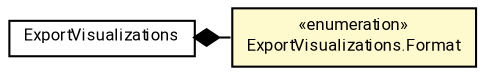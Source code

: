 #!/usr/local/bin/dot
#
# Class diagram 
# Generated by UMLGraph version R5_7_2-60-g0e99a6 (http://www.spinellis.gr/umlgraph/)
#

digraph G {
	graph [fontnames="svg"]
	edge [fontname="Roboto",fontsize=7,labelfontname="Roboto",labelfontsize=7,color="black"];
	node [fontname="Roboto",fontcolor="black",fontsize=8,shape=plaintext,margin=0,width=0,height=0];
	nodesep=0.15;
	ranksep=0.25;
	rankdir=LR;
	// de.lmu.ifi.dbs.elki.result.ExportVisualizations
	c4133612 [label=<<table title="de.lmu.ifi.dbs.elki.result.ExportVisualizations" border="0" cellborder="1" cellspacing="0" cellpadding="2" href="ExportVisualizations.html" target="_parent">
		<tr><td><table border="0" cellspacing="0" cellpadding="1">
		<tr><td align="center" balign="center"> <font face="Roboto">ExportVisualizations</font> </td></tr>
		</table></td></tr>
		</table>>, URL="ExportVisualizations.html"];
	// de.lmu.ifi.dbs.elki.result.ExportVisualizations.Format
	c4133613 [label=<<table title="de.lmu.ifi.dbs.elki.result.ExportVisualizations.Format" border="0" cellborder="1" cellspacing="0" cellpadding="2" bgcolor="lemonChiffon" href="ExportVisualizations.Format.html" target="_parent">
		<tr><td><table border="0" cellspacing="0" cellpadding="1">
		<tr><td align="center" balign="center"> &#171;enumeration&#187; </td></tr>
		<tr><td align="center" balign="center"> <font face="Roboto">ExportVisualizations.Format</font> </td></tr>
		</table></td></tr>
		</table>>, URL="ExportVisualizations.Format.html"];
	// de.lmu.ifi.dbs.elki.result.ExportVisualizations composed de.lmu.ifi.dbs.elki.result.ExportVisualizations.Format
	c4133612 -> c4133613 [arrowhead=none,arrowtail=diamond,dir=back,weight=6];
}

